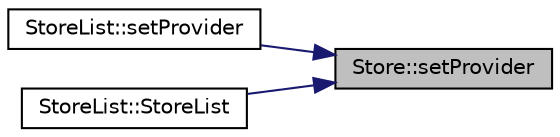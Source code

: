 digraph "Store::setProvider"
{
 // INTERACTIVE_SVG=YES
 // LATEX_PDF_SIZE
  edge [fontname="Helvetica",fontsize="10",labelfontname="Helvetica",labelfontsize="10"];
  node [fontname="Helvetica",fontsize="10",shape=record];
  rankdir="RL";
  Node176 [label="Store::setProvider",height=0.2,width=0.4,color="black", fillcolor="grey75", style="filled", fontcolor="black",tooltip=" "];
  Node176 -> Node177 [dir="back",color="midnightblue",fontsize="10",style="solid",fontname="Helvetica"];
  Node177 [label="StoreList::setProvider",height=0.2,width=0.4,color="black", fillcolor="white", style="filled",URL="$class_store_list.html#a5c9834f3699c6a2aa73ff0335156de75",tooltip=" "];
  Node176 -> Node178 [dir="back",color="midnightblue",fontsize="10",style="solid",fontname="Helvetica"];
  Node178 [label="StoreList::StoreList",height=0.2,width=0.4,color="black", fillcolor="white", style="filled",URL="$class_store_list.html#abf232e0d23409361dc2e1fb4c69c074d",tooltip=" "];
}
